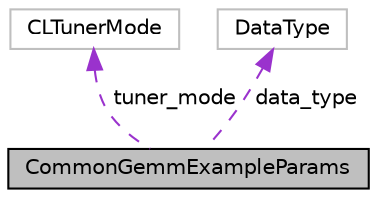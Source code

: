 digraph "CommonGemmExampleParams"
{
 // LATEX_PDF_SIZE
  edge [fontname="Helvetica",fontsize="10",labelfontname="Helvetica",labelfontsize="10"];
  node [fontname="Helvetica",fontsize="10",shape=record];
  Node1 [label="CommonGemmExampleParams",height=0.2,width=0.4,color="black", fillcolor="grey75", style="filled", fontcolor="black",tooltip="Structure holding all the common gemm example parameters."];
  Node2 -> Node1 [dir="back",color="darkorchid3",fontsize="10",style="dashed",label=" tuner_mode" ,fontname="Helvetica"];
  Node2 [label="CLTunerMode",height=0.2,width=0.4,color="grey75", fillcolor="white", style="filled",tooltip=" "];
  Node3 -> Node1 [dir="back",color="darkorchid3",fontsize="10",style="dashed",label=" data_type" ,fontname="Helvetica"];
  Node3 [label="DataType",height=0.2,width=0.4,color="grey75", fillcolor="white", style="filled",tooltip=" "];
}
